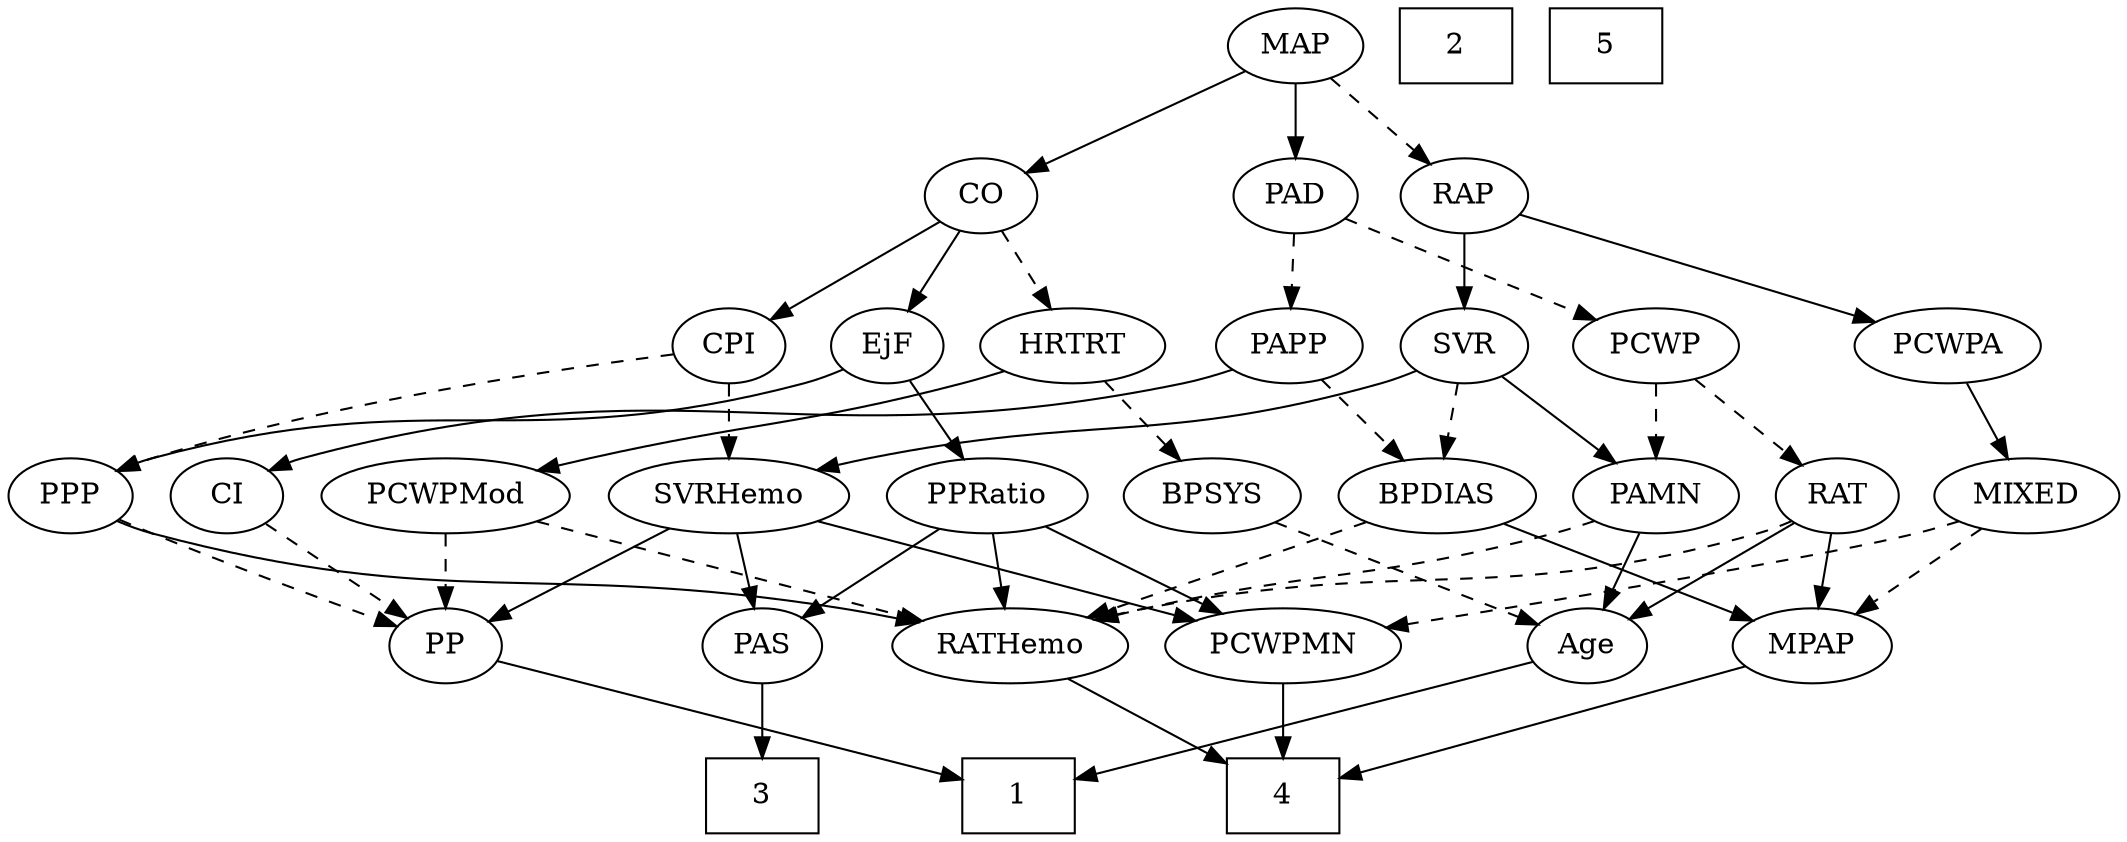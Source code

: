 strict digraph {
	graph [bb="0,0,922.3,396"];
	node [label="\N"];
	1	[height=0.5,
		pos="442,18",
		shape=box,
		width=0.75];
	2	[height=0.5,
		pos="635,378",
		shape=box,
		width=0.75];
	3	[height=0.5,
		pos="333,18",
		shape=box,
		width=0.75];
	4	[height=0.5,
		pos="551,18",
		shape=box,
		width=0.75];
	5	[height=0.5,
		pos="707,378",
		shape=box,
		width=0.75];
	Age	[height=0.5,
		pos="685,90",
		width=0.75];
	Age -> 1	[pos="e,469.29,26.862 660.36,81.903 617.58,69.579 529.33,44.157 479.1,29.688",
		style=solid];
	EjF	[height=0.5,
		pos="384,234",
		width=0.75];
	PPP	[height=0.5,
		pos="27,162",
		width=0.75];
	EjF -> PPP	[pos="e,47.503,174.04 363.5,221.96 358.54,219.67 353.18,217.51 348,216 225.42,180.3 185.58,215.7 63,180 61.059,179.43 59.091,178.78 57.129,\
178.05",
		style=solid];
	PPRatio	[height=0.5,
		pos="424,162",
		width=1.1013];
	EjF -> PPRatio	[pos="e,414.5,179.63 393.28,216.76 398.05,208.4 403.99,198.02 409.37,188.61",
		style=solid];
	RAP	[height=0.5,
		pos="636,306",
		width=0.77632];
	SVR	[height=0.5,
		pos="636,234",
		width=0.77632];
	RAP -> SVR	[pos="e,636,252.1 636,287.7 636,279.98 636,270.71 636,262.11",
		style=solid];
	PCWPA	[height=0.5,
		pos="848,234",
		width=1.1555];
	RAP -> PCWPA	[pos="e,816.05,245.55 660.32,296.97 695.94,285.21 762.78,263.14 806.32,248.76",
		style=solid];
	MIXED	[height=0.5,
		pos="882,162",
		width=1.1193];
	MPAP	[height=0.5,
		pos="785,90",
		width=0.97491];
	MIXED -> MPAP	[pos="e,804.55,105.11 861.43,146.15 847.26,135.93 828.26,122.22 812.75,111.03",
		style=dashed];
	PCWPMN	[height=0.5,
		pos="551,90",
		width=1.3902];
	MIXED -> PCWPMN	[pos="e,594.59,98.87 851.8,149.97 845.32,147.82 838.47,145.7 832,144 810.39,138.32 680.2,114.42 604.84,100.73",
		style=dashed];
	MPAP -> 4	[pos="e,578.22,27.143 755.36,80.134 712.74,67.384 634.18,43.884 587.87,30.029",
		style=solid];
	BPSYS	[height=0.5,
		pos="519,162",
		width=1.0471];
	BPSYS -> Age	[pos="e,662.87,100.33 546.41,149.44 575.83,137.04 622.48,117.36 653.42,104.32",
		style=dashed];
	PAD	[height=0.5,
		pos="559,306",
		width=0.79437];
	PCWP	[height=0.5,
		pos="717,234",
		width=0.97491];
	PAD -> PCWP	[pos="e,691.26,246.4 581.64,294.97 607.82,283.37 651.22,264.14 681.81,250.59",
		style=dashed];
	PAPP	[height=0.5,
		pos="558,234",
		width=0.88464];
	PAD -> PAPP	[pos="e,558.24,252.1 558.75,287.7 558.64,279.98 558.51,270.71 558.39,262.11",
		style=dashed];
	CO	[height=0.5,
		pos="427,306",
		width=0.75];
	CO -> EjF	[pos="e,393.72,250.82 417.24,289.12 411.85,280.34 405.05,269.26 399,259.42",
		style=solid];
	CPI	[height=0.5,
		pos="312,234",
		width=0.75];
	CO -> CPI	[pos="e,331.31,246.75 407.75,293.28 389.26,282.03 361.11,264.89 340.11,252.11",
		style=solid];
	HRTRT	[height=0.5,
		pos="469,234",
		width=1.1013];
	CO -> HRTRT	[pos="e,458.92,251.8 436.53,289.12 441.59,280.68 447.94,270.1 453.67,260.55",
		style=dashed];
	PAS	[height=0.5,
		pos="333,90",
		width=0.75];
	PAS -> 3	[pos="e,333,36.104 333,71.697 333,63.983 333,54.712 333,46.112",
		style=solid];
	PAMN	[height=0.5,
		pos="714,162",
		width=1.011];
	PAMN -> Age	[pos="e,691.96,107.79 706.98,144.05 703.63,135.97 699.55,126.12 695.82,117.11",
		style=solid];
	RATHemo	[height=0.5,
		pos="434,90",
		width=1.3721];
	PAMN -> RATHemo	[pos="e,470.69,102.26 686.5,150.06 680.46,147.88 674.06,145.73 668,144 591.22,122.1 569.49,127.25 492,108 488.21,107.06 484.3,106.03 480.38,\
104.97",
		style=dashed];
	RATHemo -> 4	[pos="e,523.64,35.369 458.53,74.326 474.88,64.541 496.66,51.513 514.97,40.558",
		style=solid];
	SVRHemo	[height=0.5,
		pos="316,162",
		width=1.3902];
	CPI -> SVRHemo	[pos="e,315.02,180.1 312.99,215.7 313.43,207.98 313.96,198.71 314.45,190.11",
		style=dashed];
	CPI -> PPP	[pos="e,47.602,173.73 285.66,229.44 239.63,222.78 141.94,206.64 63,180 61.084,179.35 59.137,178.63 57.189,177.86",
		style=dashed];
	RAT	[height=0.5,
		pos="796,162",
		width=0.75827];
	RAT -> Age	[pos="e,704.2,103.11 776.92,148.97 759.29,137.85 732.88,121.19 712.88,108.58",
		style=solid];
	RAT -> MPAP	[pos="e,787.71,108.28 793.34,144.05 792.13,136.35 790.66,127.03 789.3,118.36",
		style=solid];
	RAT -> RATHemo	[pos="e,469.98,102.46 775.28,150.18 770.08,147.83 764.43,145.58 759,144 644,110.64 609.12,132.91 492,108 488.07,107.16 484.02,106.2 479.97,\
105.16",
		style=dashed];
	SVR -> PAMN	[pos="e,697.16,178.11 651.78,218.83 662.59,209.13 677.14,196.08 689.45,185.03",
		style=solid];
	SVR -> SVRHemo	[pos="e,352.65,174.3 614.86,222.1 609.77,219.81 604.28,217.6 599,216 502.52,186.68 473.4,202 375,180 370.9,179.08 366.67,178.05 362.44,\
176.95",
		style=solid];
	BPDIAS	[height=0.5,
		pos="617,162",
		width=1.1735];
	SVR -> BPDIAS	[pos="e,621.69,180.28 631.4,216.05 629.29,208.26 626.72,198.82 624.35,190.08",
		style=dashed];
	PCWPMod	[height=0.5,
		pos="196,162",
		width=1.4443];
	PCWPMod -> RATHemo	[pos="e,396.64,101.99 234.24,149.75 275.77,137.54 342.16,118.01 386.89,104.86",
		style=dashed];
	PP	[height=0.5,
		pos="196,90",
		width=0.75];
	PCWPMod -> PP	[pos="e,196,108.1 196,143.7 196,135.98 196,126.71 196,118.11",
		style=dashed];
	PCWPA -> MIXED	[pos="e,873.85,179.79 856.23,216.05 860.2,207.89 865.04,197.91 869.46,188.82",
		style=solid];
	PCWPMN -> 4	[pos="e,551,36.104 551,71.697 551,63.983 551,54.712 551,46.112",
		style=solid];
	SVRHemo -> PAS	[pos="e,328.8,108.28 320.12,144.05 322.01,136.26 324.3,126.82 326.42,118.08",
		style=solid];
	SVRHemo -> PCWPMN	[pos="e,513.55,102.16 353.24,149.91 394.03,137.76 459.53,118.25 503.87,105.04",
		style=solid];
	SVRHemo -> PP	[pos="e,215.59,102.43 290.84,146.33 271.41,134.99 244.53,119.31 224.34,107.53",
		style=solid];
	BPDIAS -> MPAP	[pos="e,758.56,102.02 646.26,148.81 674.85,136.9 718.42,118.74 749.09,105.96",
		style=solid];
	BPDIAS -> RATHemo	[pos="e,466.9,103.58 586.37,149.28 556.27,137.77 510.09,120.11 476.46,107.24",
		style=dashed];
	MAP	[height=0.5,
		pos="559,378",
		width=0.84854];
	MAP -> RAP	[pos="e,620.33,321.25 574.95,362.5 585.87,352.58 600.51,339.26 612.72,328.16",
		style=dashed];
	MAP -> PAD	[pos="e,559,324.1 559,359.7 559,351.98 559,342.71 559,334.11",
		style=solid];
	MAP -> CO	[pos="e,447.43,317.83 536.91,365.28 514.88,353.6 480.9,335.59 456.56,322.68",
		style=solid];
	PP -> 1	[pos="e,414.63,26.788 220.49,82.032 263.78,69.713 354.07,44.021 405,29.53",
		style=solid];
	PPP -> RATHemo	[pos="e,396.39,101.78 47.494,149.93 52.451,147.64 57.817,145.49 63,144 194.64,106.27 234.44,133.39 369,108 374.73,106.92 380.7,105.61 \
386.59,104.21",
		style=solid];
	PPP -> PP	[pos="e,172.75,99.761 48.221,150.71 53.053,148.44 58.183,146.09 63,144 96.903,129.26 136.31,113.75 163.37,103.35",
		style=dashed];
	PPRatio -> PAS	[pos="e,350.12,104.17 404.7,146.15 391.18,135.75 372.98,121.75 358.3,110.46",
		style=solid];
	PPRatio -> RATHemo	[pos="e,431.56,108.1 426.47,143.7 427.57,135.98 428.9,126.71 430.13,118.11",
		style=solid];
	PPRatio -> PCWPMN	[pos="e,524.71,105.49 448.19,147.67 467.33,137.12 494.33,122.23 515.86,110.37",
		style=solid];
	PCWP -> PAMN	[pos="e,714.73,180.1 716.26,215.7 715.93,207.98 715.53,198.71 715.16,190.11",
		style=dashed];
	PCWP -> RAT	[pos="e,780.34,176.87 733.75,218.15 745.05,208.15 760.11,194.8 772.58,183.75",
		style=dashed];
	CI	[height=0.5,
		pos="99,162",
		width=0.75];
	CI -> PP	[pos="e,178.32,103.76 116.79,148.16 131.7,137.41 153.17,121.91 170,109.76",
		style=dashed];
	PAPP -> BPDIAS	[pos="e,603.12,179.47 571.09,217.46 578.59,208.57 588.17,197.21 596.63,187.16",
		style=dashed];
	PAPP -> CI	[pos="e,119.47,174.16 534.73,221.69 529.34,219.48 523.56,217.41 518,216 352.25,174.07 299.89,225.18 135,180 133.05,179.47 131.08,178.83 \
129.11,178.13",
		style=solid];
	HRTRT -> BPSYS	[pos="e,507.47,179.15 480.6,216.76 486.84,208.02 494.68,197.05 501.64,187.31",
		style=dashed];
	HRTRT -> PCWPMod	[pos="e,234.64,174.11 439.12,222.01 432.84,219.88 426.24,217.76 420,216 348.61,195.81 328.98,197.97 257,180 252.92,178.98 248.7,177.89 \
244.47,176.76",
		style=solid];
}
